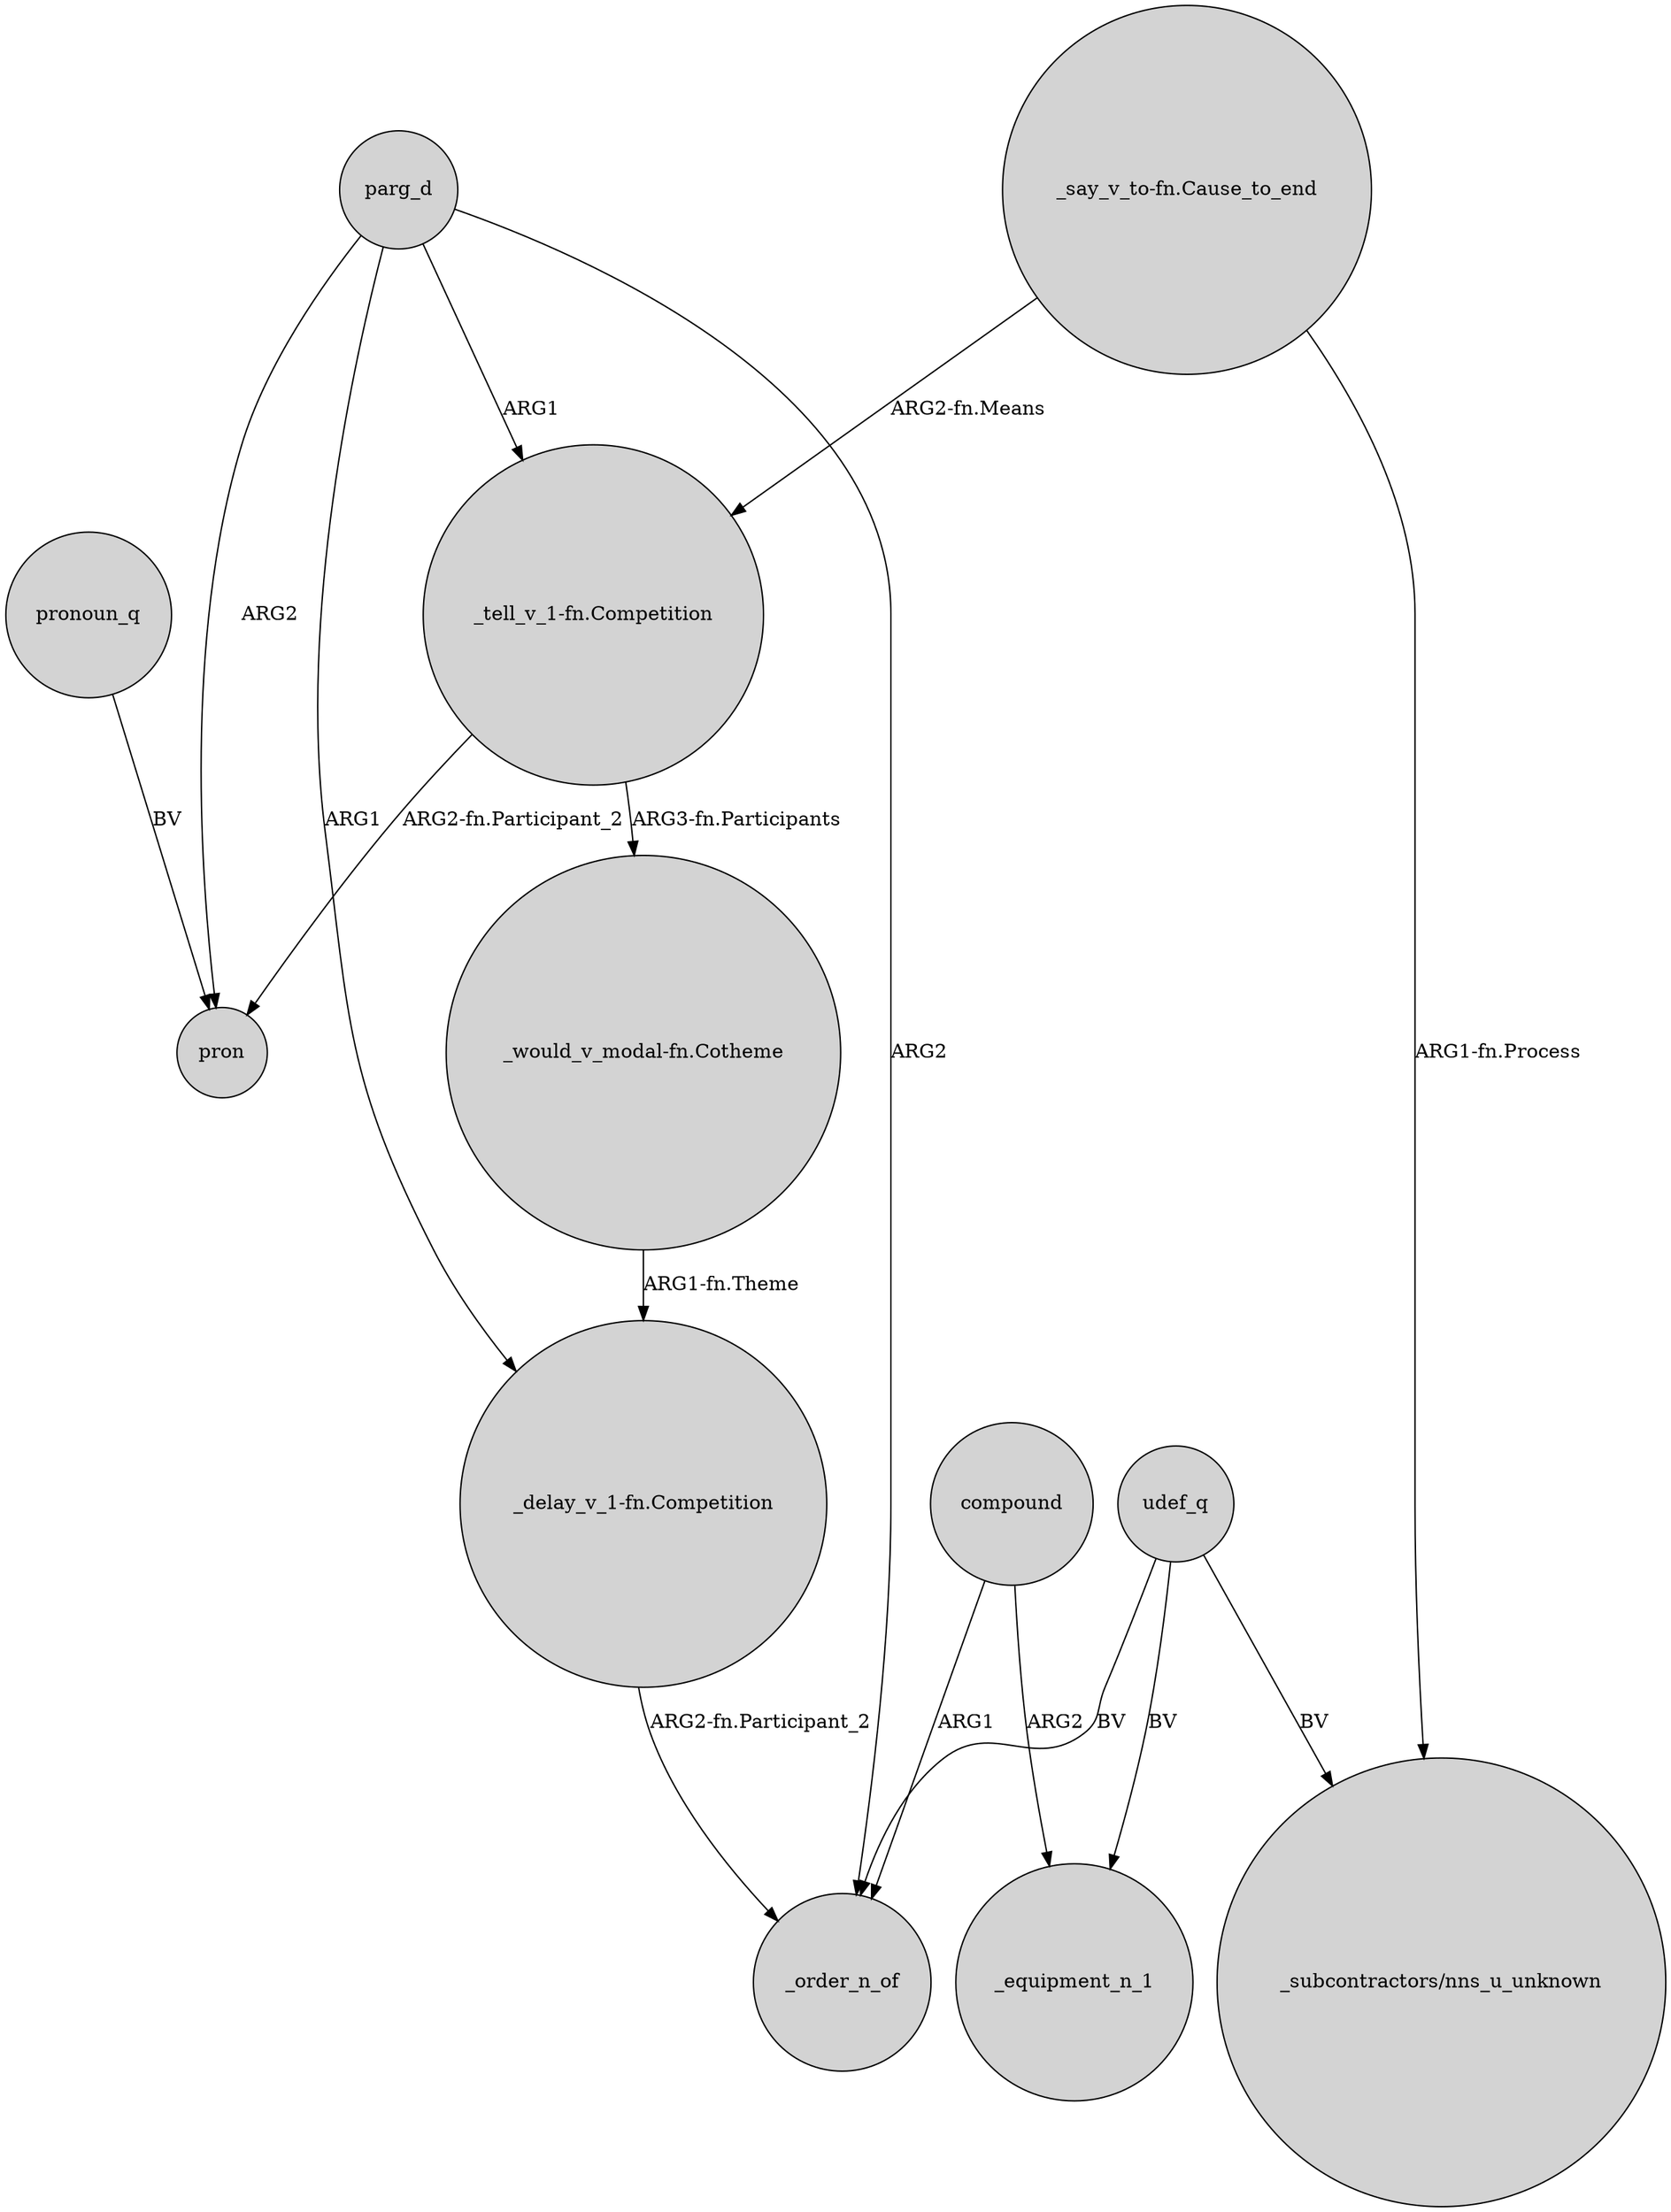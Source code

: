 digraph {
	node [shape=circle style=filled]
	udef_q -> _order_n_of [label=BV]
	parg_d -> "_delay_v_1-fn.Competition" [label=ARG1]
	compound -> _order_n_of [label=ARG1]
	udef_q -> "_subcontractors/nns_u_unknown" [label=BV]
	udef_q -> _equipment_n_1 [label=BV]
	parg_d -> pron [label=ARG2]
	parg_d -> _order_n_of [label=ARG2]
	"_tell_v_1-fn.Competition" -> "_would_v_modal-fn.Cotheme" [label="ARG3-fn.Participants"]
	"_delay_v_1-fn.Competition" -> _order_n_of [label="ARG2-fn.Participant_2"]
	parg_d -> "_tell_v_1-fn.Competition" [label=ARG1]
	"_would_v_modal-fn.Cotheme" -> "_delay_v_1-fn.Competition" [label="ARG1-fn.Theme"]
	"_say_v_to-fn.Cause_to_end" -> "_subcontractors/nns_u_unknown" [label="ARG1-fn.Process"]
	pronoun_q -> pron [label=BV]
	"_say_v_to-fn.Cause_to_end" -> "_tell_v_1-fn.Competition" [label="ARG2-fn.Means"]
	"_tell_v_1-fn.Competition" -> pron [label="ARG2-fn.Participant_2"]
	compound -> _equipment_n_1 [label=ARG2]
}
